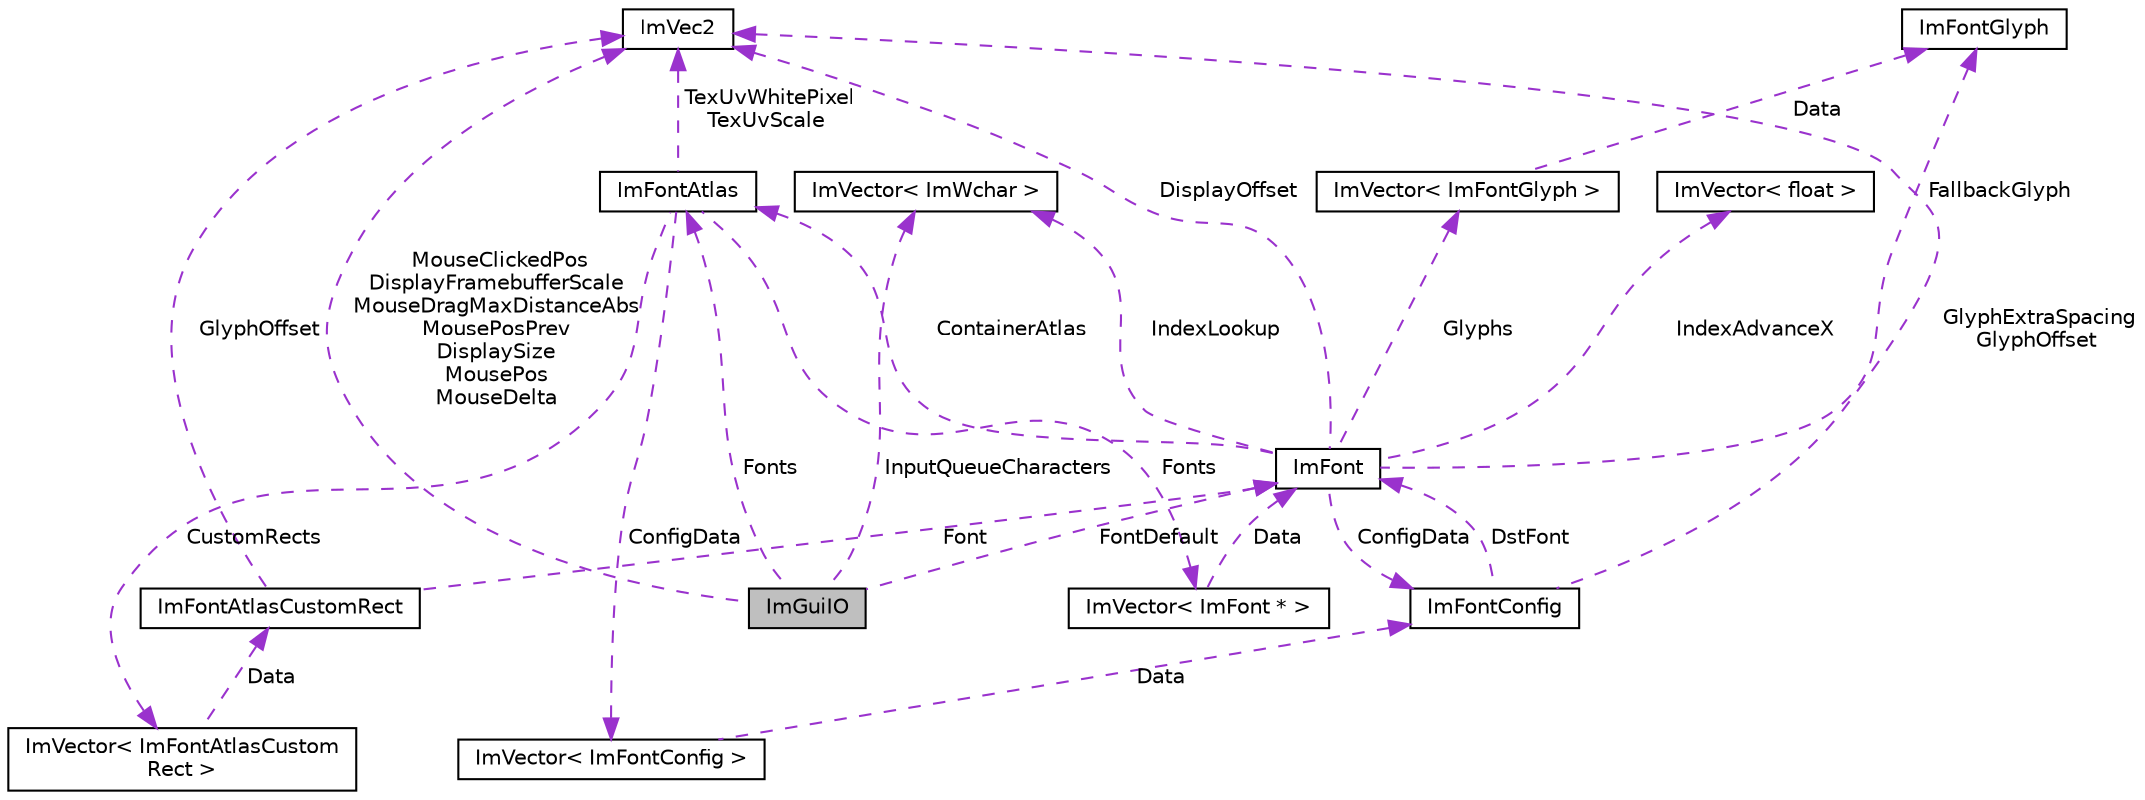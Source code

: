 digraph "ImGuiIO"
{
 // LATEX_PDF_SIZE
  edge [fontname="Helvetica",fontsize="10",labelfontname="Helvetica",labelfontsize="10"];
  node [fontname="Helvetica",fontsize="10",shape=record];
  Node1 [label="ImGuiIO",height=0.2,width=0.4,color="black", fillcolor="grey75", style="filled", fontcolor="black",tooltip=" "];
  Node2 -> Node1 [dir="back",color="darkorchid3",fontsize="10",style="dashed",label=" MouseClickedPos\nDisplayFramebufferScale\nMouseDragMaxDistanceAbs\nMousePosPrev\nDisplaySize\nMousePos\nMouseDelta" ,fontname="Helvetica"];
  Node2 [label="ImVec2",height=0.2,width=0.4,color="black", fillcolor="white", style="filled",URL="$struct_im_vec2.html",tooltip=" "];
  Node3 -> Node1 [dir="back",color="darkorchid3",fontsize="10",style="dashed",label=" Fonts" ,fontname="Helvetica"];
  Node3 [label="ImFontAtlas",height=0.2,width=0.4,color="black", fillcolor="white", style="filled",URL="$struct_im_font_atlas.html",tooltip=" "];
  Node4 -> Node3 [dir="back",color="darkorchid3",fontsize="10",style="dashed",label=" Fonts" ,fontname="Helvetica"];
  Node4 [label="ImVector\< ImFont * \>",height=0.2,width=0.4,color="black", fillcolor="white", style="filled",URL="$struct_im_vector.html",tooltip=" "];
  Node5 -> Node4 [dir="back",color="darkorchid3",fontsize="10",style="dashed",label=" Data" ,fontname="Helvetica"];
  Node5 [label="ImFont",height=0.2,width=0.4,color="black", fillcolor="white", style="filled",URL="$struct_im_font.html",tooltip=" "];
  Node6 -> Node5 [dir="back",color="darkorchid3",fontsize="10",style="dashed",label=" Glyphs" ,fontname="Helvetica"];
  Node6 [label="ImVector\< ImFontGlyph \>",height=0.2,width=0.4,color="black", fillcolor="white", style="filled",URL="$struct_im_vector.html",tooltip=" "];
  Node7 -> Node6 [dir="back",color="darkorchid3",fontsize="10",style="dashed",label=" Data" ,fontname="Helvetica"];
  Node7 [label="ImFontGlyph",height=0.2,width=0.4,color="black", fillcolor="white", style="filled",URL="$struct_im_font_glyph.html",tooltip=" "];
  Node2 -> Node5 [dir="back",color="darkorchid3",fontsize="10",style="dashed",label=" DisplayOffset" ,fontname="Helvetica"];
  Node8 -> Node5 [dir="back",color="darkorchid3",fontsize="10",style="dashed",label=" ConfigData" ,fontname="Helvetica"];
  Node8 [label="ImFontConfig",height=0.2,width=0.4,color="black", fillcolor="white", style="filled",URL="$struct_im_font_config.html",tooltip=" "];
  Node2 -> Node8 [dir="back",color="darkorchid3",fontsize="10",style="dashed",label=" GlyphExtraSpacing\nGlyphOffset" ,fontname="Helvetica"];
  Node5 -> Node8 [dir="back",color="darkorchid3",fontsize="10",style="dashed",label=" DstFont" ,fontname="Helvetica"];
  Node7 -> Node5 [dir="back",color="darkorchid3",fontsize="10",style="dashed",label=" FallbackGlyph" ,fontname="Helvetica"];
  Node3 -> Node5 [dir="back",color="darkorchid3",fontsize="10",style="dashed",label=" ContainerAtlas" ,fontname="Helvetica"];
  Node9 -> Node5 [dir="back",color="darkorchid3",fontsize="10",style="dashed",label=" IndexAdvanceX" ,fontname="Helvetica"];
  Node9 [label="ImVector\< float \>",height=0.2,width=0.4,color="black", fillcolor="white", style="filled",URL="$struct_im_vector.html",tooltip=" "];
  Node10 -> Node5 [dir="back",color="darkorchid3",fontsize="10",style="dashed",label=" IndexLookup" ,fontname="Helvetica"];
  Node10 [label="ImVector\< ImWchar \>",height=0.2,width=0.4,color="black", fillcolor="white", style="filled",URL="$struct_im_vector.html",tooltip=" "];
  Node2 -> Node3 [dir="back",color="darkorchid3",fontsize="10",style="dashed",label=" TexUvWhitePixel\nTexUvScale" ,fontname="Helvetica"];
  Node11 -> Node3 [dir="back",color="darkorchid3",fontsize="10",style="dashed",label=" ConfigData" ,fontname="Helvetica"];
  Node11 [label="ImVector\< ImFontConfig \>",height=0.2,width=0.4,color="black", fillcolor="white", style="filled",URL="$struct_im_vector.html",tooltip=" "];
  Node8 -> Node11 [dir="back",color="darkorchid3",fontsize="10",style="dashed",label=" Data" ,fontname="Helvetica"];
  Node12 -> Node3 [dir="back",color="darkorchid3",fontsize="10",style="dashed",label=" CustomRects" ,fontname="Helvetica"];
  Node12 [label="ImVector\< ImFontAtlasCustom\lRect \>",height=0.2,width=0.4,color="black", fillcolor="white", style="filled",URL="$struct_im_vector.html",tooltip=" "];
  Node13 -> Node12 [dir="back",color="darkorchid3",fontsize="10",style="dashed",label=" Data" ,fontname="Helvetica"];
  Node13 [label="ImFontAtlasCustomRect",height=0.2,width=0.4,color="black", fillcolor="white", style="filled",URL="$struct_im_font_atlas_custom_rect.html",tooltip=" "];
  Node2 -> Node13 [dir="back",color="darkorchid3",fontsize="10",style="dashed",label=" GlyphOffset" ,fontname="Helvetica"];
  Node5 -> Node13 [dir="back",color="darkorchid3",fontsize="10",style="dashed",label=" Font" ,fontname="Helvetica"];
  Node5 -> Node1 [dir="back",color="darkorchid3",fontsize="10",style="dashed",label=" FontDefault" ,fontname="Helvetica"];
  Node10 -> Node1 [dir="back",color="darkorchid3",fontsize="10",style="dashed",label=" InputQueueCharacters" ,fontname="Helvetica"];
}
